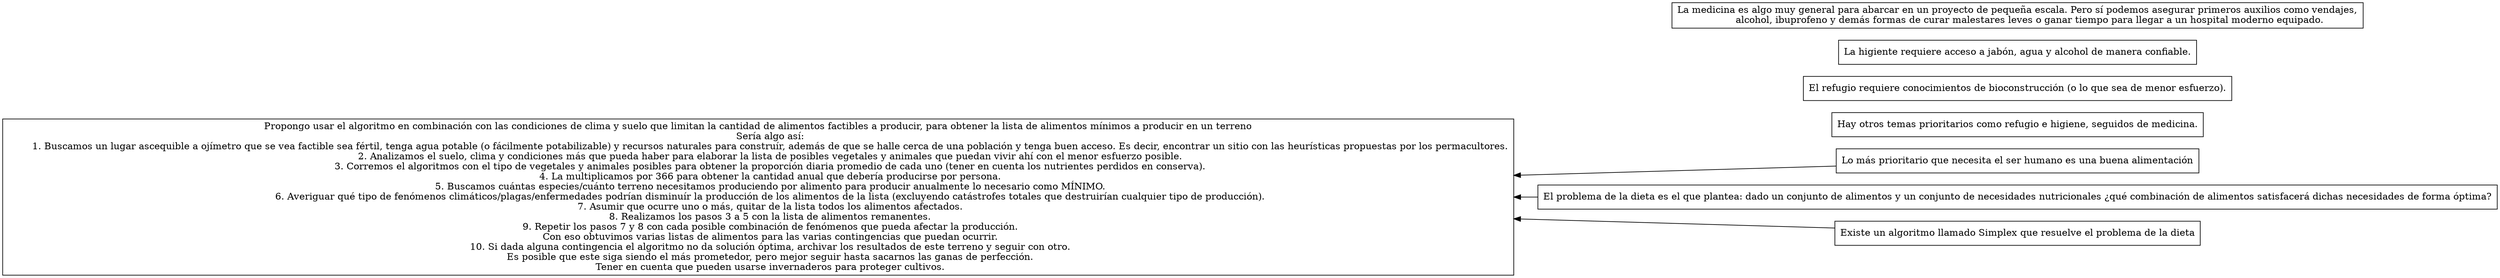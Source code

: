 digraph
{
	node [shape=box];
	rankdir=RL;

	{
		"Lo más prioritario que necesita el ser humano es una buena alimentación";
		"El problema de la dieta es el que plantea: dado un conjunto de alimentos y un conjunto de necesidades nutricionales ¿qué combinación de alimentos satisfacerá dichas necesidades de forma óptima?";
		"Existe un algoritmo llamado Simplex que resuelve el problema de la dieta";
	}
	->"Propongo usar el algoritmo en combinación con las condiciones de clima y suelo que limitan la cantidad de alimentos factibles a producir, para obtener la lista de alimentos mínimos a producir en un terreno
	Sería algo así:
	1. Buscamos un lugar ascequible a ojímetro que se vea factible sea fértil, tenga agua potable (o fácilmente potabilizable) y recursos naturales para construír, además de que se halle cerca de una población y tenga buen acceso. Es decir, encontrar un sitio con las heurísticas propuestas por los permacultores.
	2. Analizamos el suelo, clima y condiciones más que pueda haber para elaborar la lista de posibles vegetales y animales que puedan vivir ahí con el menor esfuerzo posible.
	3. Corremos el algoritmos con el tipo de vegetales y animales posibles para obtener la proporción diaria promedio de cada uno (tener en cuenta los nutrientes perdidos en conserva).
	4. La multiplicamos por 366 para obtener la cantidad anual que debería producirse por persona.
	5. Buscamos cuántas especies/cuánto terreno necesitamos produciendo por alimento para producir anualmente lo necesario como MÍNIMO.
	6. Averiguar qué tipo de fenómenos climáticos/plagas/enfermedades podrían disminuír la producción de los alimentos de la lista (excluyendo catástrofes totales que destruirían cualquier tipo de producción).
	7. Asumir que ocurre uno o más, quitar de la lista todos los alimentos afectados.
	8. Realizamos los pasos 3 a 5 con la lista de alimentos remanentes.
	9. Repetir los pasos 7 y 8 con cada posible combinación de fenómenos que pueda afectar la producción.
	Con eso obtuvimos varias listas de alimentos para las varias contingencias que puedan ocurrir.
	10. Si dada alguna contingencia el algoritmo no da solución óptima, archivar los resultados de este terreno y seguir con otro.
	Es posible que este siga siendo el más prometedor, pero mejor seguir hasta sacarnos las ganas de perfección.
	Tener en cuenta que pueden usarse invernaderos para proteger cultivos.";

	"Hay otros temas prioritarios como refugio e higiene, seguidos de medicina.";
	"El refugio requiere conocimientos de bioconstrucción (o lo que sea de menor esfuerzo).";
	"La higiente requiere acceso a jabón, agua y alcohol de manera confiable.";
	"La medicina es algo muy general para abarcar en un proyecto de pequeña escala. Pero sí podemos asegurar primeros auxilios como vendajes,
	alcohol, ibuprofeno y demás formas de curar malestares leves o ganar tiempo para llegar a un hospital moderno equipado.";
}